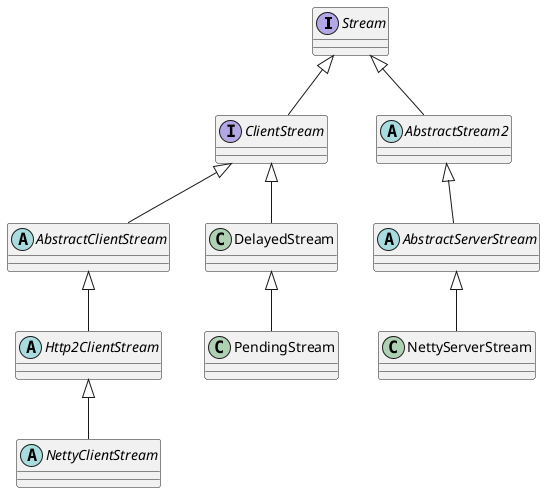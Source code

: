 @startuml

interface Stream
interface ClientStream
abstract class AbstractClientStream
abstract class Http2ClientStream
abstract class NettyClientStream

abstract class AbstractStream2
abstract class AbstractServerStream
class NettyServerStream

Stream <|-- ClientStream
Stream <|-- AbstractStream2
ClientStream <|-- AbstractClientStream
AbstractStream2 <|-- AbstractServerStream
AbstractServerStream <|-- NettyServerStream

ClientStream <|-- DelayedStream
DelayedStream <|-- PendingStream

AbstractClientStream <|-- Http2ClientStream
Http2ClientStream <|-- NettyClientStream

@enduml